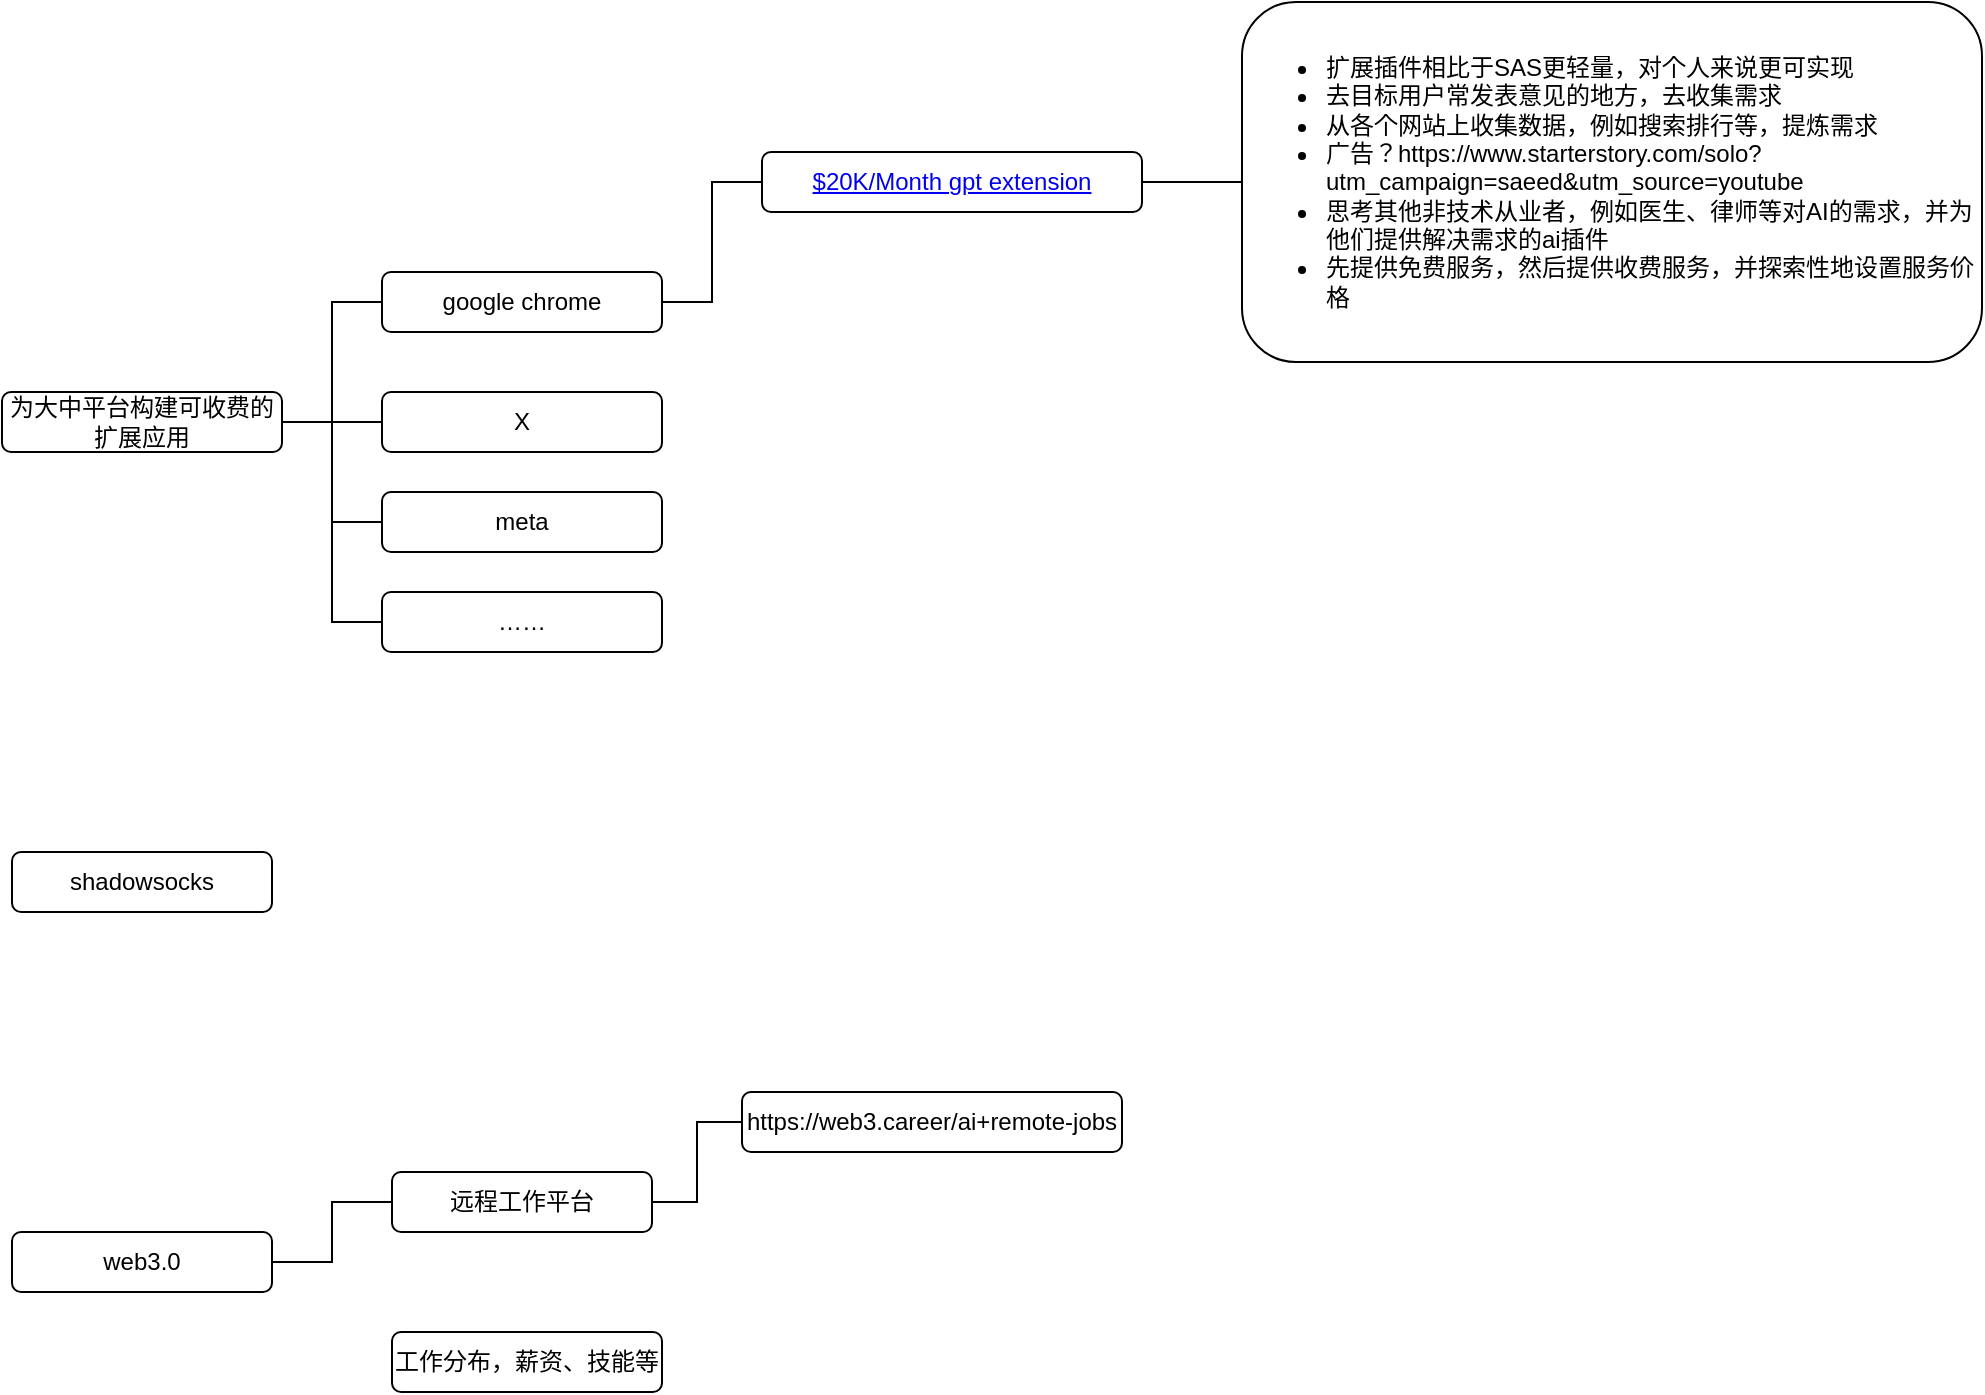 <mxfile version="26.0.5">
  <diagram name="第 1 页" id="251uv5qzhBT_Lm49wtqx">
    <mxGraphModel dx="2668" dy="1003" grid="1" gridSize="10" guides="1" tooltips="1" connect="1" arrows="1" fold="1" page="1" pageScale="1" pageWidth="827" pageHeight="1169" math="0" shadow="0">
      <root>
        <mxCell id="0" />
        <mxCell id="1" parent="0" />
        <mxCell id="h5kKYo-_dhXHsnKXQvqF-1" value="google chrome" style="rounded=1;whiteSpace=wrap;html=1;" parent="1" vertex="1">
          <mxGeometry x="150" y="190" width="140" height="30" as="geometry" />
        </mxCell>
        <mxCell id="h5kKYo-_dhXHsnKXQvqF-4" style="edgeStyle=orthogonalEdgeStyle;rounded=0;orthogonalLoop=1;jettySize=auto;html=1;entryX=1;entryY=0.5;entryDx=0;entryDy=0;endArrow=none;endFill=0;" parent="1" source="h5kKYo-_dhXHsnKXQvqF-3" target="h5kKYo-_dhXHsnKXQvqF-1" edge="1">
          <mxGeometry relative="1" as="geometry" />
        </mxCell>
        <mxCell id="h5kKYo-_dhXHsnKXQvqF-20" style="edgeStyle=orthogonalEdgeStyle;rounded=0;orthogonalLoop=1;jettySize=auto;html=1;entryX=0;entryY=0.5;entryDx=0;entryDy=0;endArrow=none;endFill=0;" parent="1" source="h5kKYo-_dhXHsnKXQvqF-3" target="h5kKYo-_dhXHsnKXQvqF-19" edge="1">
          <mxGeometry relative="1" as="geometry" />
        </mxCell>
        <mxCell id="h5kKYo-_dhXHsnKXQvqF-3" value="&lt;a href=&quot;https://www.youtube.com/watch?v=ty9ZcimL6VE&quot;&gt;$20K/Month gpt extension&lt;/a&gt;" style="rounded=1;whiteSpace=wrap;html=1;" parent="1" vertex="1">
          <mxGeometry x="340" y="130" width="190" height="30" as="geometry" />
        </mxCell>
        <mxCell id="h5kKYo-_dhXHsnKXQvqF-6" style="edgeStyle=orthogonalEdgeStyle;rounded=0;orthogonalLoop=1;jettySize=auto;html=1;entryX=0;entryY=0.5;entryDx=0;entryDy=0;endArrow=none;endFill=0;" parent="1" source="h5kKYo-_dhXHsnKXQvqF-5" target="h5kKYo-_dhXHsnKXQvqF-1" edge="1">
          <mxGeometry relative="1" as="geometry" />
        </mxCell>
        <mxCell id="h5kKYo-_dhXHsnKXQvqF-8" style="edgeStyle=orthogonalEdgeStyle;rounded=0;orthogonalLoop=1;jettySize=auto;html=1;entryX=0;entryY=0.5;entryDx=0;entryDy=0;endArrow=none;endFill=0;" parent="1" source="h5kKYo-_dhXHsnKXQvqF-5" target="h5kKYo-_dhXHsnKXQvqF-7" edge="1">
          <mxGeometry relative="1" as="geometry" />
        </mxCell>
        <mxCell id="h5kKYo-_dhXHsnKXQvqF-11" style="edgeStyle=orthogonalEdgeStyle;rounded=0;orthogonalLoop=1;jettySize=auto;html=1;entryX=0;entryY=0.5;entryDx=0;entryDy=0;endArrow=none;endFill=0;" parent="1" source="h5kKYo-_dhXHsnKXQvqF-5" target="h5kKYo-_dhXHsnKXQvqF-9" edge="1">
          <mxGeometry relative="1" as="geometry" />
        </mxCell>
        <mxCell id="h5kKYo-_dhXHsnKXQvqF-12" style="edgeStyle=orthogonalEdgeStyle;rounded=0;orthogonalLoop=1;jettySize=auto;html=1;entryX=0;entryY=0.5;entryDx=0;entryDy=0;endArrow=none;endFill=0;" parent="1" source="h5kKYo-_dhXHsnKXQvqF-5" target="h5kKYo-_dhXHsnKXQvqF-10" edge="1">
          <mxGeometry relative="1" as="geometry" />
        </mxCell>
        <mxCell id="h5kKYo-_dhXHsnKXQvqF-5" value="为大中平台构建可收费的扩展应用" style="rounded=1;whiteSpace=wrap;html=1;" parent="1" vertex="1">
          <mxGeometry x="-40" y="250" width="140" height="30" as="geometry" />
        </mxCell>
        <mxCell id="h5kKYo-_dhXHsnKXQvqF-7" value="X" style="rounded=1;whiteSpace=wrap;html=1;" parent="1" vertex="1">
          <mxGeometry x="150" y="250" width="140" height="30" as="geometry" />
        </mxCell>
        <mxCell id="h5kKYo-_dhXHsnKXQvqF-9" value="meta" style="rounded=1;whiteSpace=wrap;html=1;" parent="1" vertex="1">
          <mxGeometry x="150" y="300" width="140" height="30" as="geometry" />
        </mxCell>
        <mxCell id="h5kKYo-_dhXHsnKXQvqF-10" value="……" style="rounded=1;whiteSpace=wrap;html=1;" parent="1" vertex="1">
          <mxGeometry x="150" y="350" width="140" height="30" as="geometry" />
        </mxCell>
        <mxCell id="h5kKYo-_dhXHsnKXQvqF-19" value="&lt;ul&gt;&lt;li&gt;扩展插件相比于SAS更轻量，对个人来说更可实现&lt;/li&gt;&lt;li style=&quot;&quot;&gt;去目标用户常发表意见的地方，去收集需求&lt;/li&gt;&lt;li style=&quot;&quot;&gt;从各个网站上收集数据，例如搜索排行等，提炼需求&lt;/li&gt;&lt;li style=&quot;&quot;&gt;广告？https://www.starterstory.com/solo?utm_campaign=saeed&amp;amp;utm_source=youtube&lt;/li&gt;&lt;li style=&quot;&quot;&gt;思考其他非技术从业者，例如医生、律师等对AI的需求，并为他们提供解决需求的ai插件&lt;/li&gt;&lt;li style=&quot;&quot;&gt;先提供免费服务，然后提供收费服务，并探索性地设置服务价格&lt;/li&gt;&lt;/ul&gt;" style="rounded=1;whiteSpace=wrap;html=1;align=left;" parent="1" vertex="1">
          <mxGeometry x="580" y="55" width="370" height="180" as="geometry" />
        </mxCell>
        <mxCell id="hHvOTV0vm-1v4tKSAE3K-1" value="shadowsocks" style="rounded=1;whiteSpace=wrap;html=1;" vertex="1" parent="1">
          <mxGeometry x="-35" y="480" width="130" height="30" as="geometry" />
        </mxCell>
        <mxCell id="hHvOTV0vm-1v4tKSAE3K-8" style="edgeStyle=orthogonalEdgeStyle;rounded=0;orthogonalLoop=1;jettySize=auto;html=1;entryX=0;entryY=0.5;entryDx=0;entryDy=0;endArrow=none;endFill=0;" edge="1" parent="1" source="hHvOTV0vm-1v4tKSAE3K-2" target="hHvOTV0vm-1v4tKSAE3K-3">
          <mxGeometry relative="1" as="geometry" />
        </mxCell>
        <mxCell id="hHvOTV0vm-1v4tKSAE3K-2" value="web3.0" style="rounded=1;whiteSpace=wrap;html=1;" vertex="1" parent="1">
          <mxGeometry x="-35" y="670" width="130" height="30" as="geometry" />
        </mxCell>
        <mxCell id="hHvOTV0vm-1v4tKSAE3K-6" style="edgeStyle=orthogonalEdgeStyle;rounded=0;orthogonalLoop=1;jettySize=auto;html=1;entryX=0;entryY=0.5;entryDx=0;entryDy=0;endArrow=none;endFill=0;" edge="1" parent="1" source="hHvOTV0vm-1v4tKSAE3K-3" target="hHvOTV0vm-1v4tKSAE3K-4">
          <mxGeometry relative="1" as="geometry" />
        </mxCell>
        <mxCell id="hHvOTV0vm-1v4tKSAE3K-3" value="远程工作平台" style="rounded=1;whiteSpace=wrap;html=1;" vertex="1" parent="1">
          <mxGeometry x="155" y="640" width="130" height="30" as="geometry" />
        </mxCell>
        <mxCell id="hHvOTV0vm-1v4tKSAE3K-4" value="https://web3.career/ai+remote-jobs" style="rounded=1;whiteSpace=wrap;html=1;" vertex="1" parent="1">
          <mxGeometry x="330" y="600" width="190" height="30" as="geometry" />
        </mxCell>
        <mxCell id="hHvOTV0vm-1v4tKSAE3K-10" value="工作分布，薪资、技能等" style="rounded=1;whiteSpace=wrap;html=1;" vertex="1" parent="1">
          <mxGeometry x="155" y="720" width="135" height="30" as="geometry" />
        </mxCell>
      </root>
    </mxGraphModel>
  </diagram>
</mxfile>
